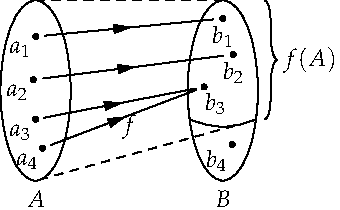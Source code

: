 settings.tex="pdflatex";

texpreamble("\usepackage{amsmath}
\usepackage{amsthm,amssymb}
\usepackage{mathpazo}
\usepackage[svgnames]{xcolor}
");
import graph;

size(170,105,IgnoreAspect);

path ellipse(real x, real y){return xscale(x)*yscale(y)*unitcircle;}

path partpath(pair a, pair b){return 0.95*a+0.05*b--0.05a+0.95b;}

pair a1=(0,1.5);
pair a2=(-0.1,0.3);
pair a3=(0,-0.8);
pair a4=(0.3,-1.6);
pair r=(8,0);
pair b1=(0,2)+r;
pair b2=(0.45,1)+r;
pair b3=(-0.8,0.1)+r;
pair b4=(0.4,-1.5)+r;

draw(ellipse(1.5,2.5));

path p=shift(r)*ellipse(1.5,2.5);
draw(p);

path q=shift(r+(0,4))*scale(5)*unitcircle;
//draw(q);

path P=buildcycle(q,p);
draw(P);


label("$f$",r/2+(0,-1));

real sh=0.08;

draw(partpath(a1,b1),Arrow(Relative(0.5)));
draw(partpath(a2,b2),Arrow(Relative(0.5)));
draw(partpath(a3,b3),Arrow(Relative(0.5)));
draw(partpath(a4,b3),Arrow(Relative(0.5)));

dot("$a_1$",a1,SW);
dot("$b_1$",b1,S);
dot("$a_2$",a2,SW);
dot("$b_2$",b2,S);
dot("$a_3$",a3,SW);
dot("$b_3$",b3,dir(-55));
dot("$b_4$",b4,SW);
dot("$a_4$",a4,SW);

label("$A$",(0,-3));
label("$B$",r+(0,-3));

draw("$f(A)$",shift(r)*brace((1.8,-0.8),(1.8,2.5),-0.5));

draw((0,2.5)--r+(0,2.5),dashed);
draw((0.15,-2.48)--r+(0.5,-0.98),dashed);